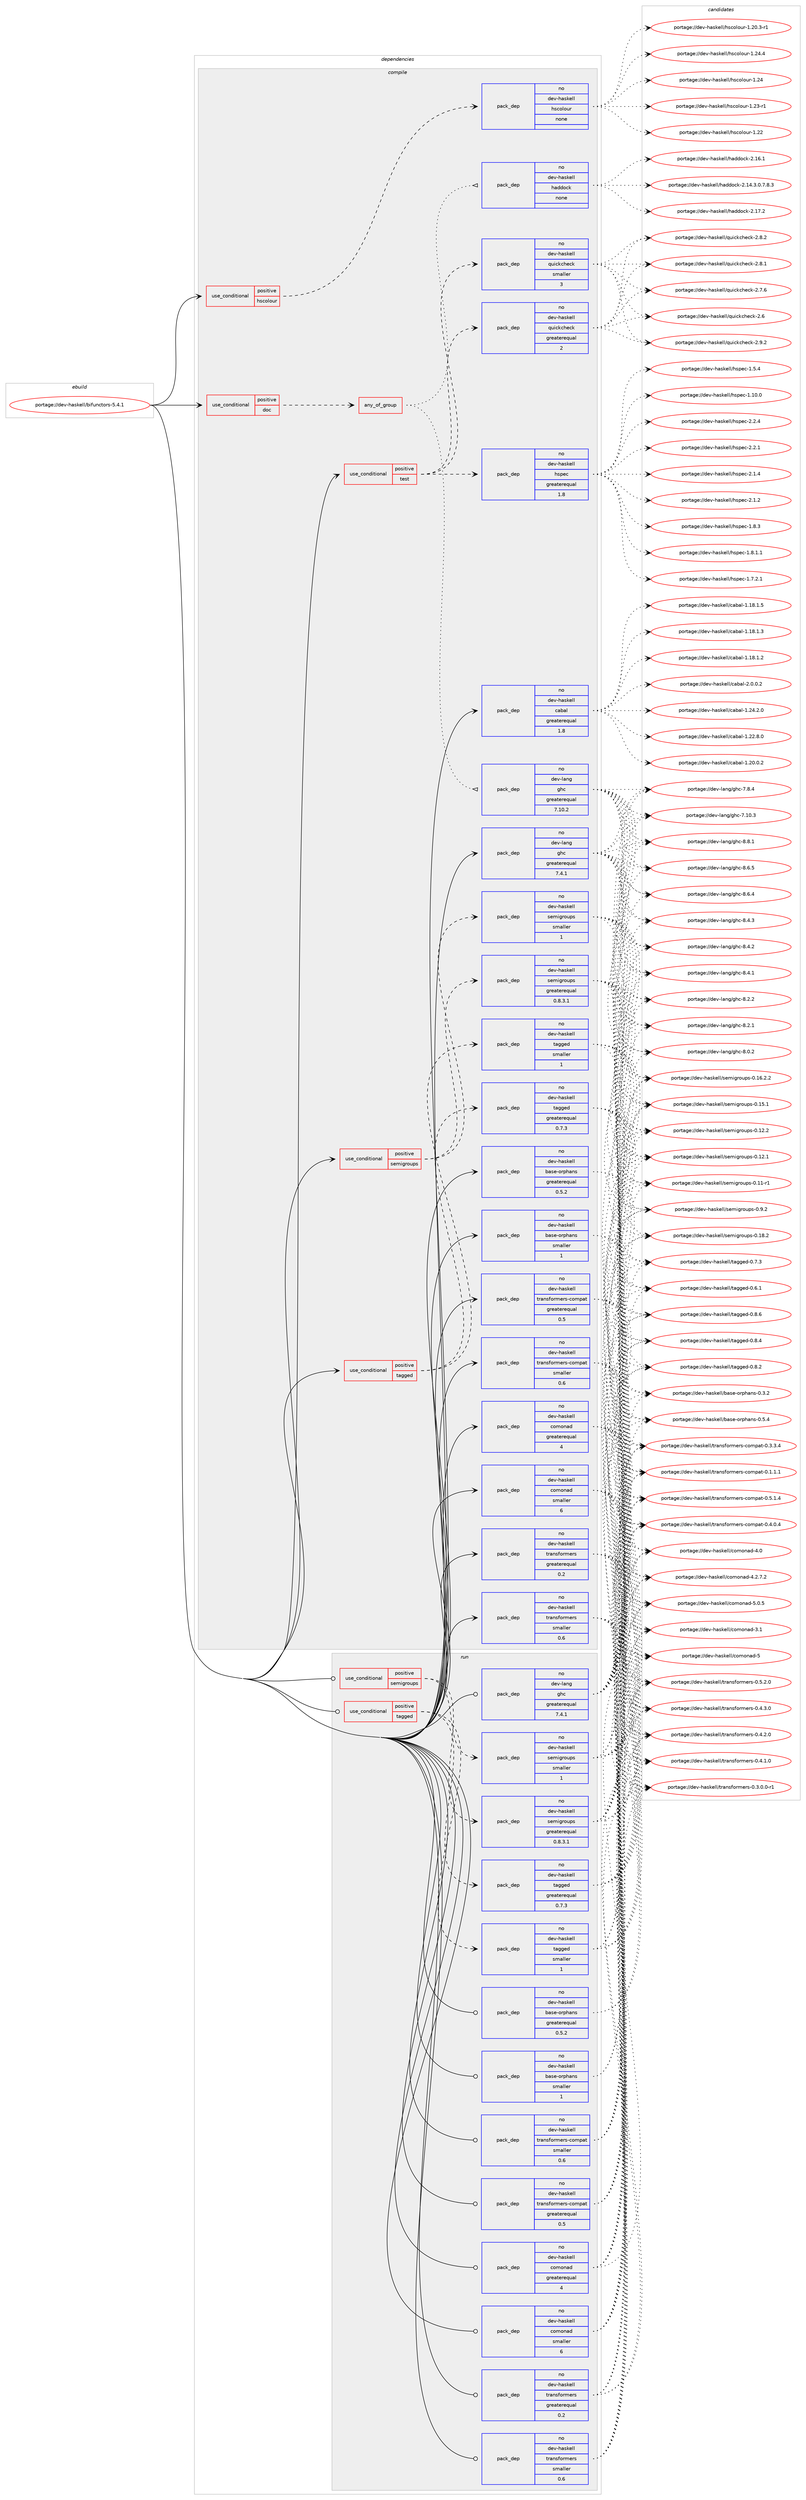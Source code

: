 digraph prolog {

# *************
# Graph options
# *************

newrank=true;
concentrate=true;
compound=true;
graph [rankdir=LR,fontname=Helvetica,fontsize=10,ranksep=1.5];#, ranksep=2.5, nodesep=0.2];
edge  [arrowhead=vee];
node  [fontname=Helvetica,fontsize=10];

# **********
# The ebuild
# **********

subgraph cluster_leftcol {
color=gray;
label=<<i>ebuild</i>>;
id [label="portage://dev-haskell/bifunctors-5.4.1", color=red, width=4, href="../dev-haskell/bifunctors-5.4.1.svg"];
}

# ****************
# The dependencies
# ****************

subgraph cluster_midcol {
color=gray;
label=<<i>dependencies</i>>;
subgraph cluster_compile {
fillcolor="#eeeeee";
style=filled;
label=<<i>compile</i>>;
subgraph cond134949 {
dependency570936 [label=<<TABLE BORDER="0" CELLBORDER="1" CELLSPACING="0" CELLPADDING="4"><TR><TD ROWSPAN="3" CELLPADDING="10">use_conditional</TD></TR><TR><TD>positive</TD></TR><TR><TD>doc</TD></TR></TABLE>>, shape=none, color=red];
subgraph any6794 {
dependency570937 [label=<<TABLE BORDER="0" CELLBORDER="1" CELLSPACING="0" CELLPADDING="4"><TR><TD CELLPADDING="10">any_of_group</TD></TR></TABLE>>, shape=none, color=red];subgraph pack428956 {
dependency570938 [label=<<TABLE BORDER="0" CELLBORDER="1" CELLSPACING="0" CELLPADDING="4" WIDTH="220"><TR><TD ROWSPAN="6" CELLPADDING="30">pack_dep</TD></TR><TR><TD WIDTH="110">no</TD></TR><TR><TD>dev-haskell</TD></TR><TR><TD>haddock</TD></TR><TR><TD>none</TD></TR><TR><TD></TD></TR></TABLE>>, shape=none, color=blue];
}
dependency570937:e -> dependency570938:w [weight=20,style="dotted",arrowhead="oinv"];
subgraph pack428957 {
dependency570939 [label=<<TABLE BORDER="0" CELLBORDER="1" CELLSPACING="0" CELLPADDING="4" WIDTH="220"><TR><TD ROWSPAN="6" CELLPADDING="30">pack_dep</TD></TR><TR><TD WIDTH="110">no</TD></TR><TR><TD>dev-lang</TD></TR><TR><TD>ghc</TD></TR><TR><TD>greaterequal</TD></TR><TR><TD>7.10.2</TD></TR></TABLE>>, shape=none, color=blue];
}
dependency570937:e -> dependency570939:w [weight=20,style="dotted",arrowhead="oinv"];
}
dependency570936:e -> dependency570937:w [weight=20,style="dashed",arrowhead="vee"];
}
id:e -> dependency570936:w [weight=20,style="solid",arrowhead="vee"];
subgraph cond134950 {
dependency570940 [label=<<TABLE BORDER="0" CELLBORDER="1" CELLSPACING="0" CELLPADDING="4"><TR><TD ROWSPAN="3" CELLPADDING="10">use_conditional</TD></TR><TR><TD>positive</TD></TR><TR><TD>hscolour</TD></TR></TABLE>>, shape=none, color=red];
subgraph pack428958 {
dependency570941 [label=<<TABLE BORDER="0" CELLBORDER="1" CELLSPACING="0" CELLPADDING="4" WIDTH="220"><TR><TD ROWSPAN="6" CELLPADDING="30">pack_dep</TD></TR><TR><TD WIDTH="110">no</TD></TR><TR><TD>dev-haskell</TD></TR><TR><TD>hscolour</TD></TR><TR><TD>none</TD></TR><TR><TD></TD></TR></TABLE>>, shape=none, color=blue];
}
dependency570940:e -> dependency570941:w [weight=20,style="dashed",arrowhead="vee"];
}
id:e -> dependency570940:w [weight=20,style="solid",arrowhead="vee"];
subgraph cond134951 {
dependency570942 [label=<<TABLE BORDER="0" CELLBORDER="1" CELLSPACING="0" CELLPADDING="4"><TR><TD ROWSPAN="3" CELLPADDING="10">use_conditional</TD></TR><TR><TD>positive</TD></TR><TR><TD>semigroups</TD></TR></TABLE>>, shape=none, color=red];
subgraph pack428959 {
dependency570943 [label=<<TABLE BORDER="0" CELLBORDER="1" CELLSPACING="0" CELLPADDING="4" WIDTH="220"><TR><TD ROWSPAN="6" CELLPADDING="30">pack_dep</TD></TR><TR><TD WIDTH="110">no</TD></TR><TR><TD>dev-haskell</TD></TR><TR><TD>semigroups</TD></TR><TR><TD>greaterequal</TD></TR><TR><TD>0.8.3.1</TD></TR></TABLE>>, shape=none, color=blue];
}
dependency570942:e -> dependency570943:w [weight=20,style="dashed",arrowhead="vee"];
subgraph pack428960 {
dependency570944 [label=<<TABLE BORDER="0" CELLBORDER="1" CELLSPACING="0" CELLPADDING="4" WIDTH="220"><TR><TD ROWSPAN="6" CELLPADDING="30">pack_dep</TD></TR><TR><TD WIDTH="110">no</TD></TR><TR><TD>dev-haskell</TD></TR><TR><TD>semigroups</TD></TR><TR><TD>smaller</TD></TR><TR><TD>1</TD></TR></TABLE>>, shape=none, color=blue];
}
dependency570942:e -> dependency570944:w [weight=20,style="dashed",arrowhead="vee"];
}
id:e -> dependency570942:w [weight=20,style="solid",arrowhead="vee"];
subgraph cond134952 {
dependency570945 [label=<<TABLE BORDER="0" CELLBORDER="1" CELLSPACING="0" CELLPADDING="4"><TR><TD ROWSPAN="3" CELLPADDING="10">use_conditional</TD></TR><TR><TD>positive</TD></TR><TR><TD>tagged</TD></TR></TABLE>>, shape=none, color=red];
subgraph pack428961 {
dependency570946 [label=<<TABLE BORDER="0" CELLBORDER="1" CELLSPACING="0" CELLPADDING="4" WIDTH="220"><TR><TD ROWSPAN="6" CELLPADDING="30">pack_dep</TD></TR><TR><TD WIDTH="110">no</TD></TR><TR><TD>dev-haskell</TD></TR><TR><TD>tagged</TD></TR><TR><TD>greaterequal</TD></TR><TR><TD>0.7.3</TD></TR></TABLE>>, shape=none, color=blue];
}
dependency570945:e -> dependency570946:w [weight=20,style="dashed",arrowhead="vee"];
subgraph pack428962 {
dependency570947 [label=<<TABLE BORDER="0" CELLBORDER="1" CELLSPACING="0" CELLPADDING="4" WIDTH="220"><TR><TD ROWSPAN="6" CELLPADDING="30">pack_dep</TD></TR><TR><TD WIDTH="110">no</TD></TR><TR><TD>dev-haskell</TD></TR><TR><TD>tagged</TD></TR><TR><TD>smaller</TD></TR><TR><TD>1</TD></TR></TABLE>>, shape=none, color=blue];
}
dependency570945:e -> dependency570947:w [weight=20,style="dashed",arrowhead="vee"];
}
id:e -> dependency570945:w [weight=20,style="solid",arrowhead="vee"];
subgraph cond134953 {
dependency570948 [label=<<TABLE BORDER="0" CELLBORDER="1" CELLSPACING="0" CELLPADDING="4"><TR><TD ROWSPAN="3" CELLPADDING="10">use_conditional</TD></TR><TR><TD>positive</TD></TR><TR><TD>test</TD></TR></TABLE>>, shape=none, color=red];
subgraph pack428963 {
dependency570949 [label=<<TABLE BORDER="0" CELLBORDER="1" CELLSPACING="0" CELLPADDING="4" WIDTH="220"><TR><TD ROWSPAN="6" CELLPADDING="30">pack_dep</TD></TR><TR><TD WIDTH="110">no</TD></TR><TR><TD>dev-haskell</TD></TR><TR><TD>hspec</TD></TR><TR><TD>greaterequal</TD></TR><TR><TD>1.8</TD></TR></TABLE>>, shape=none, color=blue];
}
dependency570948:e -> dependency570949:w [weight=20,style="dashed",arrowhead="vee"];
subgraph pack428964 {
dependency570950 [label=<<TABLE BORDER="0" CELLBORDER="1" CELLSPACING="0" CELLPADDING="4" WIDTH="220"><TR><TD ROWSPAN="6" CELLPADDING="30">pack_dep</TD></TR><TR><TD WIDTH="110">no</TD></TR><TR><TD>dev-haskell</TD></TR><TR><TD>quickcheck</TD></TR><TR><TD>greaterequal</TD></TR><TR><TD>2</TD></TR></TABLE>>, shape=none, color=blue];
}
dependency570948:e -> dependency570950:w [weight=20,style="dashed",arrowhead="vee"];
subgraph pack428965 {
dependency570951 [label=<<TABLE BORDER="0" CELLBORDER="1" CELLSPACING="0" CELLPADDING="4" WIDTH="220"><TR><TD ROWSPAN="6" CELLPADDING="30">pack_dep</TD></TR><TR><TD WIDTH="110">no</TD></TR><TR><TD>dev-haskell</TD></TR><TR><TD>quickcheck</TD></TR><TR><TD>smaller</TD></TR><TR><TD>3</TD></TR></TABLE>>, shape=none, color=blue];
}
dependency570948:e -> dependency570951:w [weight=20,style="dashed",arrowhead="vee"];
}
id:e -> dependency570948:w [weight=20,style="solid",arrowhead="vee"];
subgraph pack428966 {
dependency570952 [label=<<TABLE BORDER="0" CELLBORDER="1" CELLSPACING="0" CELLPADDING="4" WIDTH="220"><TR><TD ROWSPAN="6" CELLPADDING="30">pack_dep</TD></TR><TR><TD WIDTH="110">no</TD></TR><TR><TD>dev-haskell</TD></TR><TR><TD>base-orphans</TD></TR><TR><TD>greaterequal</TD></TR><TR><TD>0.5.2</TD></TR></TABLE>>, shape=none, color=blue];
}
id:e -> dependency570952:w [weight=20,style="solid",arrowhead="vee"];
subgraph pack428967 {
dependency570953 [label=<<TABLE BORDER="0" CELLBORDER="1" CELLSPACING="0" CELLPADDING="4" WIDTH="220"><TR><TD ROWSPAN="6" CELLPADDING="30">pack_dep</TD></TR><TR><TD WIDTH="110">no</TD></TR><TR><TD>dev-haskell</TD></TR><TR><TD>base-orphans</TD></TR><TR><TD>smaller</TD></TR><TR><TD>1</TD></TR></TABLE>>, shape=none, color=blue];
}
id:e -> dependency570953:w [weight=20,style="solid",arrowhead="vee"];
subgraph pack428968 {
dependency570954 [label=<<TABLE BORDER="0" CELLBORDER="1" CELLSPACING="0" CELLPADDING="4" WIDTH="220"><TR><TD ROWSPAN="6" CELLPADDING="30">pack_dep</TD></TR><TR><TD WIDTH="110">no</TD></TR><TR><TD>dev-haskell</TD></TR><TR><TD>cabal</TD></TR><TR><TD>greaterequal</TD></TR><TR><TD>1.8</TD></TR></TABLE>>, shape=none, color=blue];
}
id:e -> dependency570954:w [weight=20,style="solid",arrowhead="vee"];
subgraph pack428969 {
dependency570955 [label=<<TABLE BORDER="0" CELLBORDER="1" CELLSPACING="0" CELLPADDING="4" WIDTH="220"><TR><TD ROWSPAN="6" CELLPADDING="30">pack_dep</TD></TR><TR><TD WIDTH="110">no</TD></TR><TR><TD>dev-haskell</TD></TR><TR><TD>comonad</TD></TR><TR><TD>greaterequal</TD></TR><TR><TD>4</TD></TR></TABLE>>, shape=none, color=blue];
}
id:e -> dependency570955:w [weight=20,style="solid",arrowhead="vee"];
subgraph pack428970 {
dependency570956 [label=<<TABLE BORDER="0" CELLBORDER="1" CELLSPACING="0" CELLPADDING="4" WIDTH="220"><TR><TD ROWSPAN="6" CELLPADDING="30">pack_dep</TD></TR><TR><TD WIDTH="110">no</TD></TR><TR><TD>dev-haskell</TD></TR><TR><TD>comonad</TD></TR><TR><TD>smaller</TD></TR><TR><TD>6</TD></TR></TABLE>>, shape=none, color=blue];
}
id:e -> dependency570956:w [weight=20,style="solid",arrowhead="vee"];
subgraph pack428971 {
dependency570957 [label=<<TABLE BORDER="0" CELLBORDER="1" CELLSPACING="0" CELLPADDING="4" WIDTH="220"><TR><TD ROWSPAN="6" CELLPADDING="30">pack_dep</TD></TR><TR><TD WIDTH="110">no</TD></TR><TR><TD>dev-haskell</TD></TR><TR><TD>transformers</TD></TR><TR><TD>greaterequal</TD></TR><TR><TD>0.2</TD></TR></TABLE>>, shape=none, color=blue];
}
id:e -> dependency570957:w [weight=20,style="solid",arrowhead="vee"];
subgraph pack428972 {
dependency570958 [label=<<TABLE BORDER="0" CELLBORDER="1" CELLSPACING="0" CELLPADDING="4" WIDTH="220"><TR><TD ROWSPAN="6" CELLPADDING="30">pack_dep</TD></TR><TR><TD WIDTH="110">no</TD></TR><TR><TD>dev-haskell</TD></TR><TR><TD>transformers</TD></TR><TR><TD>smaller</TD></TR><TR><TD>0.6</TD></TR></TABLE>>, shape=none, color=blue];
}
id:e -> dependency570958:w [weight=20,style="solid",arrowhead="vee"];
subgraph pack428973 {
dependency570959 [label=<<TABLE BORDER="0" CELLBORDER="1" CELLSPACING="0" CELLPADDING="4" WIDTH="220"><TR><TD ROWSPAN="6" CELLPADDING="30">pack_dep</TD></TR><TR><TD WIDTH="110">no</TD></TR><TR><TD>dev-haskell</TD></TR><TR><TD>transformers-compat</TD></TR><TR><TD>greaterequal</TD></TR><TR><TD>0.5</TD></TR></TABLE>>, shape=none, color=blue];
}
id:e -> dependency570959:w [weight=20,style="solid",arrowhead="vee"];
subgraph pack428974 {
dependency570960 [label=<<TABLE BORDER="0" CELLBORDER="1" CELLSPACING="0" CELLPADDING="4" WIDTH="220"><TR><TD ROWSPAN="6" CELLPADDING="30">pack_dep</TD></TR><TR><TD WIDTH="110">no</TD></TR><TR><TD>dev-haskell</TD></TR><TR><TD>transformers-compat</TD></TR><TR><TD>smaller</TD></TR><TR><TD>0.6</TD></TR></TABLE>>, shape=none, color=blue];
}
id:e -> dependency570960:w [weight=20,style="solid",arrowhead="vee"];
subgraph pack428975 {
dependency570961 [label=<<TABLE BORDER="0" CELLBORDER="1" CELLSPACING="0" CELLPADDING="4" WIDTH="220"><TR><TD ROWSPAN="6" CELLPADDING="30">pack_dep</TD></TR><TR><TD WIDTH="110">no</TD></TR><TR><TD>dev-lang</TD></TR><TR><TD>ghc</TD></TR><TR><TD>greaterequal</TD></TR><TR><TD>7.4.1</TD></TR></TABLE>>, shape=none, color=blue];
}
id:e -> dependency570961:w [weight=20,style="solid",arrowhead="vee"];
}
subgraph cluster_compileandrun {
fillcolor="#eeeeee";
style=filled;
label=<<i>compile and run</i>>;
}
subgraph cluster_run {
fillcolor="#eeeeee";
style=filled;
label=<<i>run</i>>;
subgraph cond134954 {
dependency570962 [label=<<TABLE BORDER="0" CELLBORDER="1" CELLSPACING="0" CELLPADDING="4"><TR><TD ROWSPAN="3" CELLPADDING="10">use_conditional</TD></TR><TR><TD>positive</TD></TR><TR><TD>semigroups</TD></TR></TABLE>>, shape=none, color=red];
subgraph pack428976 {
dependency570963 [label=<<TABLE BORDER="0" CELLBORDER="1" CELLSPACING="0" CELLPADDING="4" WIDTH="220"><TR><TD ROWSPAN="6" CELLPADDING="30">pack_dep</TD></TR><TR><TD WIDTH="110">no</TD></TR><TR><TD>dev-haskell</TD></TR><TR><TD>semigroups</TD></TR><TR><TD>greaterequal</TD></TR><TR><TD>0.8.3.1</TD></TR></TABLE>>, shape=none, color=blue];
}
dependency570962:e -> dependency570963:w [weight=20,style="dashed",arrowhead="vee"];
subgraph pack428977 {
dependency570964 [label=<<TABLE BORDER="0" CELLBORDER="1" CELLSPACING="0" CELLPADDING="4" WIDTH="220"><TR><TD ROWSPAN="6" CELLPADDING="30">pack_dep</TD></TR><TR><TD WIDTH="110">no</TD></TR><TR><TD>dev-haskell</TD></TR><TR><TD>semigroups</TD></TR><TR><TD>smaller</TD></TR><TR><TD>1</TD></TR></TABLE>>, shape=none, color=blue];
}
dependency570962:e -> dependency570964:w [weight=20,style="dashed",arrowhead="vee"];
}
id:e -> dependency570962:w [weight=20,style="solid",arrowhead="odot"];
subgraph cond134955 {
dependency570965 [label=<<TABLE BORDER="0" CELLBORDER="1" CELLSPACING="0" CELLPADDING="4"><TR><TD ROWSPAN="3" CELLPADDING="10">use_conditional</TD></TR><TR><TD>positive</TD></TR><TR><TD>tagged</TD></TR></TABLE>>, shape=none, color=red];
subgraph pack428978 {
dependency570966 [label=<<TABLE BORDER="0" CELLBORDER="1" CELLSPACING="0" CELLPADDING="4" WIDTH="220"><TR><TD ROWSPAN="6" CELLPADDING="30">pack_dep</TD></TR><TR><TD WIDTH="110">no</TD></TR><TR><TD>dev-haskell</TD></TR><TR><TD>tagged</TD></TR><TR><TD>greaterequal</TD></TR><TR><TD>0.7.3</TD></TR></TABLE>>, shape=none, color=blue];
}
dependency570965:e -> dependency570966:w [weight=20,style="dashed",arrowhead="vee"];
subgraph pack428979 {
dependency570967 [label=<<TABLE BORDER="0" CELLBORDER="1" CELLSPACING="0" CELLPADDING="4" WIDTH="220"><TR><TD ROWSPAN="6" CELLPADDING="30">pack_dep</TD></TR><TR><TD WIDTH="110">no</TD></TR><TR><TD>dev-haskell</TD></TR><TR><TD>tagged</TD></TR><TR><TD>smaller</TD></TR><TR><TD>1</TD></TR></TABLE>>, shape=none, color=blue];
}
dependency570965:e -> dependency570967:w [weight=20,style="dashed",arrowhead="vee"];
}
id:e -> dependency570965:w [weight=20,style="solid",arrowhead="odot"];
subgraph pack428980 {
dependency570968 [label=<<TABLE BORDER="0" CELLBORDER="1" CELLSPACING="0" CELLPADDING="4" WIDTH="220"><TR><TD ROWSPAN="6" CELLPADDING="30">pack_dep</TD></TR><TR><TD WIDTH="110">no</TD></TR><TR><TD>dev-haskell</TD></TR><TR><TD>base-orphans</TD></TR><TR><TD>greaterequal</TD></TR><TR><TD>0.5.2</TD></TR></TABLE>>, shape=none, color=blue];
}
id:e -> dependency570968:w [weight=20,style="solid",arrowhead="odot"];
subgraph pack428981 {
dependency570969 [label=<<TABLE BORDER="0" CELLBORDER="1" CELLSPACING="0" CELLPADDING="4" WIDTH="220"><TR><TD ROWSPAN="6" CELLPADDING="30">pack_dep</TD></TR><TR><TD WIDTH="110">no</TD></TR><TR><TD>dev-haskell</TD></TR><TR><TD>base-orphans</TD></TR><TR><TD>smaller</TD></TR><TR><TD>1</TD></TR></TABLE>>, shape=none, color=blue];
}
id:e -> dependency570969:w [weight=20,style="solid",arrowhead="odot"];
subgraph pack428982 {
dependency570970 [label=<<TABLE BORDER="0" CELLBORDER="1" CELLSPACING="0" CELLPADDING="4" WIDTH="220"><TR><TD ROWSPAN="6" CELLPADDING="30">pack_dep</TD></TR><TR><TD WIDTH="110">no</TD></TR><TR><TD>dev-haskell</TD></TR><TR><TD>comonad</TD></TR><TR><TD>greaterequal</TD></TR><TR><TD>4</TD></TR></TABLE>>, shape=none, color=blue];
}
id:e -> dependency570970:w [weight=20,style="solid",arrowhead="odot"];
subgraph pack428983 {
dependency570971 [label=<<TABLE BORDER="0" CELLBORDER="1" CELLSPACING="0" CELLPADDING="4" WIDTH="220"><TR><TD ROWSPAN="6" CELLPADDING="30">pack_dep</TD></TR><TR><TD WIDTH="110">no</TD></TR><TR><TD>dev-haskell</TD></TR><TR><TD>comonad</TD></TR><TR><TD>smaller</TD></TR><TR><TD>6</TD></TR></TABLE>>, shape=none, color=blue];
}
id:e -> dependency570971:w [weight=20,style="solid",arrowhead="odot"];
subgraph pack428984 {
dependency570972 [label=<<TABLE BORDER="0" CELLBORDER="1" CELLSPACING="0" CELLPADDING="4" WIDTH="220"><TR><TD ROWSPAN="6" CELLPADDING="30">pack_dep</TD></TR><TR><TD WIDTH="110">no</TD></TR><TR><TD>dev-haskell</TD></TR><TR><TD>transformers</TD></TR><TR><TD>greaterequal</TD></TR><TR><TD>0.2</TD></TR></TABLE>>, shape=none, color=blue];
}
id:e -> dependency570972:w [weight=20,style="solid",arrowhead="odot"];
subgraph pack428985 {
dependency570973 [label=<<TABLE BORDER="0" CELLBORDER="1" CELLSPACING="0" CELLPADDING="4" WIDTH="220"><TR><TD ROWSPAN="6" CELLPADDING="30">pack_dep</TD></TR><TR><TD WIDTH="110">no</TD></TR><TR><TD>dev-haskell</TD></TR><TR><TD>transformers</TD></TR><TR><TD>smaller</TD></TR><TR><TD>0.6</TD></TR></TABLE>>, shape=none, color=blue];
}
id:e -> dependency570973:w [weight=20,style="solid",arrowhead="odot"];
subgraph pack428986 {
dependency570974 [label=<<TABLE BORDER="0" CELLBORDER="1" CELLSPACING="0" CELLPADDING="4" WIDTH="220"><TR><TD ROWSPAN="6" CELLPADDING="30">pack_dep</TD></TR><TR><TD WIDTH="110">no</TD></TR><TR><TD>dev-haskell</TD></TR><TR><TD>transformers-compat</TD></TR><TR><TD>greaterequal</TD></TR><TR><TD>0.5</TD></TR></TABLE>>, shape=none, color=blue];
}
id:e -> dependency570974:w [weight=20,style="solid",arrowhead="odot"];
subgraph pack428987 {
dependency570975 [label=<<TABLE BORDER="0" CELLBORDER="1" CELLSPACING="0" CELLPADDING="4" WIDTH="220"><TR><TD ROWSPAN="6" CELLPADDING="30">pack_dep</TD></TR><TR><TD WIDTH="110">no</TD></TR><TR><TD>dev-haskell</TD></TR><TR><TD>transformers-compat</TD></TR><TR><TD>smaller</TD></TR><TR><TD>0.6</TD></TR></TABLE>>, shape=none, color=blue];
}
id:e -> dependency570975:w [weight=20,style="solid",arrowhead="odot"];
subgraph pack428988 {
dependency570976 [label=<<TABLE BORDER="0" CELLBORDER="1" CELLSPACING="0" CELLPADDING="4" WIDTH="220"><TR><TD ROWSPAN="6" CELLPADDING="30">pack_dep</TD></TR><TR><TD WIDTH="110">no</TD></TR><TR><TD>dev-lang</TD></TR><TR><TD>ghc</TD></TR><TR><TD>greaterequal</TD></TR><TR><TD>7.4.1</TD></TR></TABLE>>, shape=none, color=blue];
}
id:e -> dependency570976:w [weight=20,style="solid",arrowhead="odot"];
}
}

# **************
# The candidates
# **************

subgraph cluster_choices {
rank=same;
color=gray;
label=<<i>candidates</i>>;

subgraph choice428956 {
color=black;
nodesep=1;
choice100101118451049711510710110810847104971001001119910745504649554650 [label="portage://dev-haskell/haddock-2.17.2", color=red, width=4,href="../dev-haskell/haddock-2.17.2.svg"];
choice100101118451049711510710110810847104971001001119910745504649544649 [label="portage://dev-haskell/haddock-2.16.1", color=red, width=4,href="../dev-haskell/haddock-2.16.1.svg"];
choice1001011184510497115107101108108471049710010011199107455046495246514648465546564651 [label="portage://dev-haskell/haddock-2.14.3.0.7.8.3", color=red, width=4,href="../dev-haskell/haddock-2.14.3.0.7.8.3.svg"];
dependency570938:e -> choice100101118451049711510710110810847104971001001119910745504649554650:w [style=dotted,weight="100"];
dependency570938:e -> choice100101118451049711510710110810847104971001001119910745504649544649:w [style=dotted,weight="100"];
dependency570938:e -> choice1001011184510497115107101108108471049710010011199107455046495246514648465546564651:w [style=dotted,weight="100"];
}
subgraph choice428957 {
color=black;
nodesep=1;
choice10010111845108971101034710310499455646564649 [label="portage://dev-lang/ghc-8.8.1", color=red, width=4,href="../dev-lang/ghc-8.8.1.svg"];
choice10010111845108971101034710310499455646544653 [label="portage://dev-lang/ghc-8.6.5", color=red, width=4,href="../dev-lang/ghc-8.6.5.svg"];
choice10010111845108971101034710310499455646544652 [label="portage://dev-lang/ghc-8.6.4", color=red, width=4,href="../dev-lang/ghc-8.6.4.svg"];
choice10010111845108971101034710310499455646524651 [label="portage://dev-lang/ghc-8.4.3", color=red, width=4,href="../dev-lang/ghc-8.4.3.svg"];
choice10010111845108971101034710310499455646524650 [label="portage://dev-lang/ghc-8.4.2", color=red, width=4,href="../dev-lang/ghc-8.4.2.svg"];
choice10010111845108971101034710310499455646524649 [label="portage://dev-lang/ghc-8.4.1", color=red, width=4,href="../dev-lang/ghc-8.4.1.svg"];
choice10010111845108971101034710310499455646504650 [label="portage://dev-lang/ghc-8.2.2", color=red, width=4,href="../dev-lang/ghc-8.2.2.svg"];
choice10010111845108971101034710310499455646504649 [label="portage://dev-lang/ghc-8.2.1", color=red, width=4,href="../dev-lang/ghc-8.2.1.svg"];
choice10010111845108971101034710310499455646484650 [label="portage://dev-lang/ghc-8.0.2", color=red, width=4,href="../dev-lang/ghc-8.0.2.svg"];
choice10010111845108971101034710310499455546564652 [label="portage://dev-lang/ghc-7.8.4", color=red, width=4,href="../dev-lang/ghc-7.8.4.svg"];
choice1001011184510897110103471031049945554649484651 [label="portage://dev-lang/ghc-7.10.3", color=red, width=4,href="../dev-lang/ghc-7.10.3.svg"];
dependency570939:e -> choice10010111845108971101034710310499455646564649:w [style=dotted,weight="100"];
dependency570939:e -> choice10010111845108971101034710310499455646544653:w [style=dotted,weight="100"];
dependency570939:e -> choice10010111845108971101034710310499455646544652:w [style=dotted,weight="100"];
dependency570939:e -> choice10010111845108971101034710310499455646524651:w [style=dotted,weight="100"];
dependency570939:e -> choice10010111845108971101034710310499455646524650:w [style=dotted,weight="100"];
dependency570939:e -> choice10010111845108971101034710310499455646524649:w [style=dotted,weight="100"];
dependency570939:e -> choice10010111845108971101034710310499455646504650:w [style=dotted,weight="100"];
dependency570939:e -> choice10010111845108971101034710310499455646504649:w [style=dotted,weight="100"];
dependency570939:e -> choice10010111845108971101034710310499455646484650:w [style=dotted,weight="100"];
dependency570939:e -> choice10010111845108971101034710310499455546564652:w [style=dotted,weight="100"];
dependency570939:e -> choice1001011184510897110103471031049945554649484651:w [style=dotted,weight="100"];
}
subgraph choice428958 {
color=black;
nodesep=1;
choice1001011184510497115107101108108471041159911110811111711445494650524652 [label="portage://dev-haskell/hscolour-1.24.4", color=red, width=4,href="../dev-haskell/hscolour-1.24.4.svg"];
choice100101118451049711510710110810847104115991111081111171144549465052 [label="portage://dev-haskell/hscolour-1.24", color=red, width=4,href="../dev-haskell/hscolour-1.24.svg"];
choice1001011184510497115107101108108471041159911110811111711445494650514511449 [label="portage://dev-haskell/hscolour-1.23-r1", color=red, width=4,href="../dev-haskell/hscolour-1.23-r1.svg"];
choice100101118451049711510710110810847104115991111081111171144549465050 [label="portage://dev-haskell/hscolour-1.22", color=red, width=4,href="../dev-haskell/hscolour-1.22.svg"];
choice10010111845104971151071011081084710411599111108111117114454946504846514511449 [label="portage://dev-haskell/hscolour-1.20.3-r1", color=red, width=4,href="../dev-haskell/hscolour-1.20.3-r1.svg"];
dependency570941:e -> choice1001011184510497115107101108108471041159911110811111711445494650524652:w [style=dotted,weight="100"];
dependency570941:e -> choice100101118451049711510710110810847104115991111081111171144549465052:w [style=dotted,weight="100"];
dependency570941:e -> choice1001011184510497115107101108108471041159911110811111711445494650514511449:w [style=dotted,weight="100"];
dependency570941:e -> choice100101118451049711510710110810847104115991111081111171144549465050:w [style=dotted,weight="100"];
dependency570941:e -> choice10010111845104971151071011081084710411599111108111117114454946504846514511449:w [style=dotted,weight="100"];
}
subgraph choice428959 {
color=black;
nodesep=1;
choice100101118451049711510710110810847115101109105103114111117112115454846574650 [label="portage://dev-haskell/semigroups-0.9.2", color=red, width=4,href="../dev-haskell/semigroups-0.9.2.svg"];
choice10010111845104971151071011081084711510110910510311411111711211545484649564650 [label="portage://dev-haskell/semigroups-0.18.2", color=red, width=4,href="../dev-haskell/semigroups-0.18.2.svg"];
choice100101118451049711510710110810847115101109105103114111117112115454846495446504650 [label="portage://dev-haskell/semigroups-0.16.2.2", color=red, width=4,href="../dev-haskell/semigroups-0.16.2.2.svg"];
choice10010111845104971151071011081084711510110910510311411111711211545484649534649 [label="portage://dev-haskell/semigroups-0.15.1", color=red, width=4,href="../dev-haskell/semigroups-0.15.1.svg"];
choice10010111845104971151071011081084711510110910510311411111711211545484649504650 [label="portage://dev-haskell/semigroups-0.12.2", color=red, width=4,href="../dev-haskell/semigroups-0.12.2.svg"];
choice10010111845104971151071011081084711510110910510311411111711211545484649504649 [label="portage://dev-haskell/semigroups-0.12.1", color=red, width=4,href="../dev-haskell/semigroups-0.12.1.svg"];
choice10010111845104971151071011081084711510110910510311411111711211545484649494511449 [label="portage://dev-haskell/semigroups-0.11-r1", color=red, width=4,href="../dev-haskell/semigroups-0.11-r1.svg"];
dependency570943:e -> choice100101118451049711510710110810847115101109105103114111117112115454846574650:w [style=dotted,weight="100"];
dependency570943:e -> choice10010111845104971151071011081084711510110910510311411111711211545484649564650:w [style=dotted,weight="100"];
dependency570943:e -> choice100101118451049711510710110810847115101109105103114111117112115454846495446504650:w [style=dotted,weight="100"];
dependency570943:e -> choice10010111845104971151071011081084711510110910510311411111711211545484649534649:w [style=dotted,weight="100"];
dependency570943:e -> choice10010111845104971151071011081084711510110910510311411111711211545484649504650:w [style=dotted,weight="100"];
dependency570943:e -> choice10010111845104971151071011081084711510110910510311411111711211545484649504649:w [style=dotted,weight="100"];
dependency570943:e -> choice10010111845104971151071011081084711510110910510311411111711211545484649494511449:w [style=dotted,weight="100"];
}
subgraph choice428960 {
color=black;
nodesep=1;
choice100101118451049711510710110810847115101109105103114111117112115454846574650 [label="portage://dev-haskell/semigroups-0.9.2", color=red, width=4,href="../dev-haskell/semigroups-0.9.2.svg"];
choice10010111845104971151071011081084711510110910510311411111711211545484649564650 [label="portage://dev-haskell/semigroups-0.18.2", color=red, width=4,href="../dev-haskell/semigroups-0.18.2.svg"];
choice100101118451049711510710110810847115101109105103114111117112115454846495446504650 [label="portage://dev-haskell/semigroups-0.16.2.2", color=red, width=4,href="../dev-haskell/semigroups-0.16.2.2.svg"];
choice10010111845104971151071011081084711510110910510311411111711211545484649534649 [label="portage://dev-haskell/semigroups-0.15.1", color=red, width=4,href="../dev-haskell/semigroups-0.15.1.svg"];
choice10010111845104971151071011081084711510110910510311411111711211545484649504650 [label="portage://dev-haskell/semigroups-0.12.2", color=red, width=4,href="../dev-haskell/semigroups-0.12.2.svg"];
choice10010111845104971151071011081084711510110910510311411111711211545484649504649 [label="portage://dev-haskell/semigroups-0.12.1", color=red, width=4,href="../dev-haskell/semigroups-0.12.1.svg"];
choice10010111845104971151071011081084711510110910510311411111711211545484649494511449 [label="portage://dev-haskell/semigroups-0.11-r1", color=red, width=4,href="../dev-haskell/semigroups-0.11-r1.svg"];
dependency570944:e -> choice100101118451049711510710110810847115101109105103114111117112115454846574650:w [style=dotted,weight="100"];
dependency570944:e -> choice10010111845104971151071011081084711510110910510311411111711211545484649564650:w [style=dotted,weight="100"];
dependency570944:e -> choice100101118451049711510710110810847115101109105103114111117112115454846495446504650:w [style=dotted,weight="100"];
dependency570944:e -> choice10010111845104971151071011081084711510110910510311411111711211545484649534649:w [style=dotted,weight="100"];
dependency570944:e -> choice10010111845104971151071011081084711510110910510311411111711211545484649504650:w [style=dotted,weight="100"];
dependency570944:e -> choice10010111845104971151071011081084711510110910510311411111711211545484649504649:w [style=dotted,weight="100"];
dependency570944:e -> choice10010111845104971151071011081084711510110910510311411111711211545484649494511449:w [style=dotted,weight="100"];
}
subgraph choice428961 {
color=black;
nodesep=1;
choice10010111845104971151071011081084711697103103101100454846564654 [label="portage://dev-haskell/tagged-0.8.6", color=red, width=4,href="../dev-haskell/tagged-0.8.6.svg"];
choice10010111845104971151071011081084711697103103101100454846564652 [label="portage://dev-haskell/tagged-0.8.4", color=red, width=4,href="../dev-haskell/tagged-0.8.4.svg"];
choice10010111845104971151071011081084711697103103101100454846564650 [label="portage://dev-haskell/tagged-0.8.2", color=red, width=4,href="../dev-haskell/tagged-0.8.2.svg"];
choice10010111845104971151071011081084711697103103101100454846554651 [label="portage://dev-haskell/tagged-0.7.3", color=red, width=4,href="../dev-haskell/tagged-0.7.3.svg"];
choice10010111845104971151071011081084711697103103101100454846544649 [label="portage://dev-haskell/tagged-0.6.1", color=red, width=4,href="../dev-haskell/tagged-0.6.1.svg"];
dependency570946:e -> choice10010111845104971151071011081084711697103103101100454846564654:w [style=dotted,weight="100"];
dependency570946:e -> choice10010111845104971151071011081084711697103103101100454846564652:w [style=dotted,weight="100"];
dependency570946:e -> choice10010111845104971151071011081084711697103103101100454846564650:w [style=dotted,weight="100"];
dependency570946:e -> choice10010111845104971151071011081084711697103103101100454846554651:w [style=dotted,weight="100"];
dependency570946:e -> choice10010111845104971151071011081084711697103103101100454846544649:w [style=dotted,weight="100"];
}
subgraph choice428962 {
color=black;
nodesep=1;
choice10010111845104971151071011081084711697103103101100454846564654 [label="portage://dev-haskell/tagged-0.8.6", color=red, width=4,href="../dev-haskell/tagged-0.8.6.svg"];
choice10010111845104971151071011081084711697103103101100454846564652 [label="portage://dev-haskell/tagged-0.8.4", color=red, width=4,href="../dev-haskell/tagged-0.8.4.svg"];
choice10010111845104971151071011081084711697103103101100454846564650 [label="portage://dev-haskell/tagged-0.8.2", color=red, width=4,href="../dev-haskell/tagged-0.8.2.svg"];
choice10010111845104971151071011081084711697103103101100454846554651 [label="portage://dev-haskell/tagged-0.7.3", color=red, width=4,href="../dev-haskell/tagged-0.7.3.svg"];
choice10010111845104971151071011081084711697103103101100454846544649 [label="portage://dev-haskell/tagged-0.6.1", color=red, width=4,href="../dev-haskell/tagged-0.6.1.svg"];
dependency570947:e -> choice10010111845104971151071011081084711697103103101100454846564654:w [style=dotted,weight="100"];
dependency570947:e -> choice10010111845104971151071011081084711697103103101100454846564652:w [style=dotted,weight="100"];
dependency570947:e -> choice10010111845104971151071011081084711697103103101100454846564650:w [style=dotted,weight="100"];
dependency570947:e -> choice10010111845104971151071011081084711697103103101100454846554651:w [style=dotted,weight="100"];
dependency570947:e -> choice10010111845104971151071011081084711697103103101100454846544649:w [style=dotted,weight="100"];
}
subgraph choice428963 {
color=black;
nodesep=1;
choice10010111845104971151071011081084710411511210199455046504652 [label="portage://dev-haskell/hspec-2.2.4", color=red, width=4,href="../dev-haskell/hspec-2.2.4.svg"];
choice10010111845104971151071011081084710411511210199455046504649 [label="portage://dev-haskell/hspec-2.2.1", color=red, width=4,href="../dev-haskell/hspec-2.2.1.svg"];
choice10010111845104971151071011081084710411511210199455046494652 [label="portage://dev-haskell/hspec-2.1.4", color=red, width=4,href="../dev-haskell/hspec-2.1.4.svg"];
choice10010111845104971151071011081084710411511210199455046494650 [label="portage://dev-haskell/hspec-2.1.2", color=red, width=4,href="../dev-haskell/hspec-2.1.2.svg"];
choice10010111845104971151071011081084710411511210199454946564651 [label="portage://dev-haskell/hspec-1.8.3", color=red, width=4,href="../dev-haskell/hspec-1.8.3.svg"];
choice100101118451049711510710110810847104115112101994549465646494649 [label="portage://dev-haskell/hspec-1.8.1.1", color=red, width=4,href="../dev-haskell/hspec-1.8.1.1.svg"];
choice100101118451049711510710110810847104115112101994549465546504649 [label="portage://dev-haskell/hspec-1.7.2.1", color=red, width=4,href="../dev-haskell/hspec-1.7.2.1.svg"];
choice10010111845104971151071011081084710411511210199454946534652 [label="portage://dev-haskell/hspec-1.5.4", color=red, width=4,href="../dev-haskell/hspec-1.5.4.svg"];
choice1001011184510497115107101108108471041151121019945494649484648 [label="portage://dev-haskell/hspec-1.10.0", color=red, width=4,href="../dev-haskell/hspec-1.10.0.svg"];
dependency570949:e -> choice10010111845104971151071011081084710411511210199455046504652:w [style=dotted,weight="100"];
dependency570949:e -> choice10010111845104971151071011081084710411511210199455046504649:w [style=dotted,weight="100"];
dependency570949:e -> choice10010111845104971151071011081084710411511210199455046494652:w [style=dotted,weight="100"];
dependency570949:e -> choice10010111845104971151071011081084710411511210199455046494650:w [style=dotted,weight="100"];
dependency570949:e -> choice10010111845104971151071011081084710411511210199454946564651:w [style=dotted,weight="100"];
dependency570949:e -> choice100101118451049711510710110810847104115112101994549465646494649:w [style=dotted,weight="100"];
dependency570949:e -> choice100101118451049711510710110810847104115112101994549465546504649:w [style=dotted,weight="100"];
dependency570949:e -> choice10010111845104971151071011081084710411511210199454946534652:w [style=dotted,weight="100"];
dependency570949:e -> choice1001011184510497115107101108108471041151121019945494649484648:w [style=dotted,weight="100"];
}
subgraph choice428964 {
color=black;
nodesep=1;
choice100101118451049711510710110810847113117105991079910410199107455046574650 [label="portage://dev-haskell/quickcheck-2.9.2", color=red, width=4,href="../dev-haskell/quickcheck-2.9.2.svg"];
choice100101118451049711510710110810847113117105991079910410199107455046564650 [label="portage://dev-haskell/quickcheck-2.8.2", color=red, width=4,href="../dev-haskell/quickcheck-2.8.2.svg"];
choice100101118451049711510710110810847113117105991079910410199107455046564649 [label="portage://dev-haskell/quickcheck-2.8.1", color=red, width=4,href="../dev-haskell/quickcheck-2.8.1.svg"];
choice100101118451049711510710110810847113117105991079910410199107455046554654 [label="portage://dev-haskell/quickcheck-2.7.6", color=red, width=4,href="../dev-haskell/quickcheck-2.7.6.svg"];
choice10010111845104971151071011081084711311710599107991041019910745504654 [label="portage://dev-haskell/quickcheck-2.6", color=red, width=4,href="../dev-haskell/quickcheck-2.6.svg"];
dependency570950:e -> choice100101118451049711510710110810847113117105991079910410199107455046574650:w [style=dotted,weight="100"];
dependency570950:e -> choice100101118451049711510710110810847113117105991079910410199107455046564650:w [style=dotted,weight="100"];
dependency570950:e -> choice100101118451049711510710110810847113117105991079910410199107455046564649:w [style=dotted,weight="100"];
dependency570950:e -> choice100101118451049711510710110810847113117105991079910410199107455046554654:w [style=dotted,weight="100"];
dependency570950:e -> choice10010111845104971151071011081084711311710599107991041019910745504654:w [style=dotted,weight="100"];
}
subgraph choice428965 {
color=black;
nodesep=1;
choice100101118451049711510710110810847113117105991079910410199107455046574650 [label="portage://dev-haskell/quickcheck-2.9.2", color=red, width=4,href="../dev-haskell/quickcheck-2.9.2.svg"];
choice100101118451049711510710110810847113117105991079910410199107455046564650 [label="portage://dev-haskell/quickcheck-2.8.2", color=red, width=4,href="../dev-haskell/quickcheck-2.8.2.svg"];
choice100101118451049711510710110810847113117105991079910410199107455046564649 [label="portage://dev-haskell/quickcheck-2.8.1", color=red, width=4,href="../dev-haskell/quickcheck-2.8.1.svg"];
choice100101118451049711510710110810847113117105991079910410199107455046554654 [label="portage://dev-haskell/quickcheck-2.7.6", color=red, width=4,href="../dev-haskell/quickcheck-2.7.6.svg"];
choice10010111845104971151071011081084711311710599107991041019910745504654 [label="portage://dev-haskell/quickcheck-2.6", color=red, width=4,href="../dev-haskell/quickcheck-2.6.svg"];
dependency570951:e -> choice100101118451049711510710110810847113117105991079910410199107455046574650:w [style=dotted,weight="100"];
dependency570951:e -> choice100101118451049711510710110810847113117105991079910410199107455046564650:w [style=dotted,weight="100"];
dependency570951:e -> choice100101118451049711510710110810847113117105991079910410199107455046564649:w [style=dotted,weight="100"];
dependency570951:e -> choice100101118451049711510710110810847113117105991079910410199107455046554654:w [style=dotted,weight="100"];
dependency570951:e -> choice10010111845104971151071011081084711311710599107991041019910745504654:w [style=dotted,weight="100"];
}
subgraph choice428966 {
color=black;
nodesep=1;
choice10010111845104971151071011081084798971151014511111411210497110115454846534652 [label="portage://dev-haskell/base-orphans-0.5.4", color=red, width=4,href="../dev-haskell/base-orphans-0.5.4.svg"];
choice10010111845104971151071011081084798971151014511111411210497110115454846514650 [label="portage://dev-haskell/base-orphans-0.3.2", color=red, width=4,href="../dev-haskell/base-orphans-0.3.2.svg"];
dependency570952:e -> choice10010111845104971151071011081084798971151014511111411210497110115454846534652:w [style=dotted,weight="100"];
dependency570952:e -> choice10010111845104971151071011081084798971151014511111411210497110115454846514650:w [style=dotted,weight="100"];
}
subgraph choice428967 {
color=black;
nodesep=1;
choice10010111845104971151071011081084798971151014511111411210497110115454846534652 [label="portage://dev-haskell/base-orphans-0.5.4", color=red, width=4,href="../dev-haskell/base-orphans-0.5.4.svg"];
choice10010111845104971151071011081084798971151014511111411210497110115454846514650 [label="portage://dev-haskell/base-orphans-0.3.2", color=red, width=4,href="../dev-haskell/base-orphans-0.3.2.svg"];
dependency570953:e -> choice10010111845104971151071011081084798971151014511111411210497110115454846534652:w [style=dotted,weight="100"];
dependency570953:e -> choice10010111845104971151071011081084798971151014511111411210497110115454846514650:w [style=dotted,weight="100"];
}
subgraph choice428968 {
color=black;
nodesep=1;
choice100101118451049711510710110810847999798971084550464846484650 [label="portage://dev-haskell/cabal-2.0.0.2", color=red, width=4,href="../dev-haskell/cabal-2.0.0.2.svg"];
choice10010111845104971151071011081084799979897108454946505246504648 [label="portage://dev-haskell/cabal-1.24.2.0", color=red, width=4,href="../dev-haskell/cabal-1.24.2.0.svg"];
choice10010111845104971151071011081084799979897108454946505046564648 [label="portage://dev-haskell/cabal-1.22.8.0", color=red, width=4,href="../dev-haskell/cabal-1.22.8.0.svg"];
choice10010111845104971151071011081084799979897108454946504846484650 [label="portage://dev-haskell/cabal-1.20.0.2", color=red, width=4,href="../dev-haskell/cabal-1.20.0.2.svg"];
choice10010111845104971151071011081084799979897108454946495646494653 [label="portage://dev-haskell/cabal-1.18.1.5", color=red, width=4,href="../dev-haskell/cabal-1.18.1.5.svg"];
choice10010111845104971151071011081084799979897108454946495646494651 [label="portage://dev-haskell/cabal-1.18.1.3", color=red, width=4,href="../dev-haskell/cabal-1.18.1.3.svg"];
choice10010111845104971151071011081084799979897108454946495646494650 [label="portage://dev-haskell/cabal-1.18.1.2", color=red, width=4,href="../dev-haskell/cabal-1.18.1.2.svg"];
dependency570954:e -> choice100101118451049711510710110810847999798971084550464846484650:w [style=dotted,weight="100"];
dependency570954:e -> choice10010111845104971151071011081084799979897108454946505246504648:w [style=dotted,weight="100"];
dependency570954:e -> choice10010111845104971151071011081084799979897108454946505046564648:w [style=dotted,weight="100"];
dependency570954:e -> choice10010111845104971151071011081084799979897108454946504846484650:w [style=dotted,weight="100"];
dependency570954:e -> choice10010111845104971151071011081084799979897108454946495646494653:w [style=dotted,weight="100"];
dependency570954:e -> choice10010111845104971151071011081084799979897108454946495646494651:w [style=dotted,weight="100"];
dependency570954:e -> choice10010111845104971151071011081084799979897108454946495646494650:w [style=dotted,weight="100"];
}
subgraph choice428969 {
color=black;
nodesep=1;
choice1001011184510497115107101108108479911110911111097100455346484653 [label="portage://dev-haskell/comonad-5.0.5", color=red, width=4,href="../dev-haskell/comonad-5.0.5.svg"];
choice10010111845104971151071011081084799111109111110971004553 [label="portage://dev-haskell/comonad-5", color=red, width=4,href="../dev-haskell/comonad-5.svg"];
choice10010111845104971151071011081084799111109111110971004552465046554650 [label="portage://dev-haskell/comonad-4.2.7.2", color=red, width=4,href="../dev-haskell/comonad-4.2.7.2.svg"];
choice100101118451049711510710110810847991111091111109710045524648 [label="portage://dev-haskell/comonad-4.0", color=red, width=4,href="../dev-haskell/comonad-4.0.svg"];
choice100101118451049711510710110810847991111091111109710045514649 [label="portage://dev-haskell/comonad-3.1", color=red, width=4,href="../dev-haskell/comonad-3.1.svg"];
dependency570955:e -> choice1001011184510497115107101108108479911110911111097100455346484653:w [style=dotted,weight="100"];
dependency570955:e -> choice10010111845104971151071011081084799111109111110971004553:w [style=dotted,weight="100"];
dependency570955:e -> choice10010111845104971151071011081084799111109111110971004552465046554650:w [style=dotted,weight="100"];
dependency570955:e -> choice100101118451049711510710110810847991111091111109710045524648:w [style=dotted,weight="100"];
dependency570955:e -> choice100101118451049711510710110810847991111091111109710045514649:w [style=dotted,weight="100"];
}
subgraph choice428970 {
color=black;
nodesep=1;
choice1001011184510497115107101108108479911110911111097100455346484653 [label="portage://dev-haskell/comonad-5.0.5", color=red, width=4,href="../dev-haskell/comonad-5.0.5.svg"];
choice10010111845104971151071011081084799111109111110971004553 [label="portage://dev-haskell/comonad-5", color=red, width=4,href="../dev-haskell/comonad-5.svg"];
choice10010111845104971151071011081084799111109111110971004552465046554650 [label="portage://dev-haskell/comonad-4.2.7.2", color=red, width=4,href="../dev-haskell/comonad-4.2.7.2.svg"];
choice100101118451049711510710110810847991111091111109710045524648 [label="portage://dev-haskell/comonad-4.0", color=red, width=4,href="../dev-haskell/comonad-4.0.svg"];
choice100101118451049711510710110810847991111091111109710045514649 [label="portage://dev-haskell/comonad-3.1", color=red, width=4,href="../dev-haskell/comonad-3.1.svg"];
dependency570956:e -> choice1001011184510497115107101108108479911110911111097100455346484653:w [style=dotted,weight="100"];
dependency570956:e -> choice10010111845104971151071011081084799111109111110971004553:w [style=dotted,weight="100"];
dependency570956:e -> choice10010111845104971151071011081084799111109111110971004552465046554650:w [style=dotted,weight="100"];
dependency570956:e -> choice100101118451049711510710110810847991111091111109710045524648:w [style=dotted,weight="100"];
dependency570956:e -> choice100101118451049711510710110810847991111091111109710045514649:w [style=dotted,weight="100"];
}
subgraph choice428971 {
color=black;
nodesep=1;
choice100101118451049711510710110810847116114971101151021111141091011141154548465346504648 [label="portage://dev-haskell/transformers-0.5.2.0", color=red, width=4,href="../dev-haskell/transformers-0.5.2.0.svg"];
choice100101118451049711510710110810847116114971101151021111141091011141154548465246514648 [label="portage://dev-haskell/transformers-0.4.3.0", color=red, width=4,href="../dev-haskell/transformers-0.4.3.0.svg"];
choice100101118451049711510710110810847116114971101151021111141091011141154548465246504648 [label="portage://dev-haskell/transformers-0.4.2.0", color=red, width=4,href="../dev-haskell/transformers-0.4.2.0.svg"];
choice100101118451049711510710110810847116114971101151021111141091011141154548465246494648 [label="portage://dev-haskell/transformers-0.4.1.0", color=red, width=4,href="../dev-haskell/transformers-0.4.1.0.svg"];
choice1001011184510497115107101108108471161149711011510211111410910111411545484651464846484511449 [label="portage://dev-haskell/transformers-0.3.0.0-r1", color=red, width=4,href="../dev-haskell/transformers-0.3.0.0-r1.svg"];
dependency570957:e -> choice100101118451049711510710110810847116114971101151021111141091011141154548465346504648:w [style=dotted,weight="100"];
dependency570957:e -> choice100101118451049711510710110810847116114971101151021111141091011141154548465246514648:w [style=dotted,weight="100"];
dependency570957:e -> choice100101118451049711510710110810847116114971101151021111141091011141154548465246504648:w [style=dotted,weight="100"];
dependency570957:e -> choice100101118451049711510710110810847116114971101151021111141091011141154548465246494648:w [style=dotted,weight="100"];
dependency570957:e -> choice1001011184510497115107101108108471161149711011510211111410910111411545484651464846484511449:w [style=dotted,weight="100"];
}
subgraph choice428972 {
color=black;
nodesep=1;
choice100101118451049711510710110810847116114971101151021111141091011141154548465346504648 [label="portage://dev-haskell/transformers-0.5.2.0", color=red, width=4,href="../dev-haskell/transformers-0.5.2.0.svg"];
choice100101118451049711510710110810847116114971101151021111141091011141154548465246514648 [label="portage://dev-haskell/transformers-0.4.3.0", color=red, width=4,href="../dev-haskell/transformers-0.4.3.0.svg"];
choice100101118451049711510710110810847116114971101151021111141091011141154548465246504648 [label="portage://dev-haskell/transformers-0.4.2.0", color=red, width=4,href="../dev-haskell/transformers-0.4.2.0.svg"];
choice100101118451049711510710110810847116114971101151021111141091011141154548465246494648 [label="portage://dev-haskell/transformers-0.4.1.0", color=red, width=4,href="../dev-haskell/transformers-0.4.1.0.svg"];
choice1001011184510497115107101108108471161149711011510211111410910111411545484651464846484511449 [label="portage://dev-haskell/transformers-0.3.0.0-r1", color=red, width=4,href="../dev-haskell/transformers-0.3.0.0-r1.svg"];
dependency570958:e -> choice100101118451049711510710110810847116114971101151021111141091011141154548465346504648:w [style=dotted,weight="100"];
dependency570958:e -> choice100101118451049711510710110810847116114971101151021111141091011141154548465246514648:w [style=dotted,weight="100"];
dependency570958:e -> choice100101118451049711510710110810847116114971101151021111141091011141154548465246504648:w [style=dotted,weight="100"];
dependency570958:e -> choice100101118451049711510710110810847116114971101151021111141091011141154548465246494648:w [style=dotted,weight="100"];
dependency570958:e -> choice1001011184510497115107101108108471161149711011510211111410910111411545484651464846484511449:w [style=dotted,weight="100"];
}
subgraph choice428973 {
color=black;
nodesep=1;
choice100101118451049711510710110810847116114971101151021111141091011141154599111109112971164548465346494652 [label="portage://dev-haskell/transformers-compat-0.5.1.4", color=red, width=4,href="../dev-haskell/transformers-compat-0.5.1.4.svg"];
choice100101118451049711510710110810847116114971101151021111141091011141154599111109112971164548465246484652 [label="portage://dev-haskell/transformers-compat-0.4.0.4", color=red, width=4,href="../dev-haskell/transformers-compat-0.4.0.4.svg"];
choice100101118451049711510710110810847116114971101151021111141091011141154599111109112971164548465146514652 [label="portage://dev-haskell/transformers-compat-0.3.3.4", color=red, width=4,href="../dev-haskell/transformers-compat-0.3.3.4.svg"];
choice100101118451049711510710110810847116114971101151021111141091011141154599111109112971164548464946494649 [label="portage://dev-haskell/transformers-compat-0.1.1.1", color=red, width=4,href="../dev-haskell/transformers-compat-0.1.1.1.svg"];
dependency570959:e -> choice100101118451049711510710110810847116114971101151021111141091011141154599111109112971164548465346494652:w [style=dotted,weight="100"];
dependency570959:e -> choice100101118451049711510710110810847116114971101151021111141091011141154599111109112971164548465246484652:w [style=dotted,weight="100"];
dependency570959:e -> choice100101118451049711510710110810847116114971101151021111141091011141154599111109112971164548465146514652:w [style=dotted,weight="100"];
dependency570959:e -> choice100101118451049711510710110810847116114971101151021111141091011141154599111109112971164548464946494649:w [style=dotted,weight="100"];
}
subgraph choice428974 {
color=black;
nodesep=1;
choice100101118451049711510710110810847116114971101151021111141091011141154599111109112971164548465346494652 [label="portage://dev-haskell/transformers-compat-0.5.1.4", color=red, width=4,href="../dev-haskell/transformers-compat-0.5.1.4.svg"];
choice100101118451049711510710110810847116114971101151021111141091011141154599111109112971164548465246484652 [label="portage://dev-haskell/transformers-compat-0.4.0.4", color=red, width=4,href="../dev-haskell/transformers-compat-0.4.0.4.svg"];
choice100101118451049711510710110810847116114971101151021111141091011141154599111109112971164548465146514652 [label="portage://dev-haskell/transformers-compat-0.3.3.4", color=red, width=4,href="../dev-haskell/transformers-compat-0.3.3.4.svg"];
choice100101118451049711510710110810847116114971101151021111141091011141154599111109112971164548464946494649 [label="portage://dev-haskell/transformers-compat-0.1.1.1", color=red, width=4,href="../dev-haskell/transformers-compat-0.1.1.1.svg"];
dependency570960:e -> choice100101118451049711510710110810847116114971101151021111141091011141154599111109112971164548465346494652:w [style=dotted,weight="100"];
dependency570960:e -> choice100101118451049711510710110810847116114971101151021111141091011141154599111109112971164548465246484652:w [style=dotted,weight="100"];
dependency570960:e -> choice100101118451049711510710110810847116114971101151021111141091011141154599111109112971164548465146514652:w [style=dotted,weight="100"];
dependency570960:e -> choice100101118451049711510710110810847116114971101151021111141091011141154599111109112971164548464946494649:w [style=dotted,weight="100"];
}
subgraph choice428975 {
color=black;
nodesep=1;
choice10010111845108971101034710310499455646564649 [label="portage://dev-lang/ghc-8.8.1", color=red, width=4,href="../dev-lang/ghc-8.8.1.svg"];
choice10010111845108971101034710310499455646544653 [label="portage://dev-lang/ghc-8.6.5", color=red, width=4,href="../dev-lang/ghc-8.6.5.svg"];
choice10010111845108971101034710310499455646544652 [label="portage://dev-lang/ghc-8.6.4", color=red, width=4,href="../dev-lang/ghc-8.6.4.svg"];
choice10010111845108971101034710310499455646524651 [label="portage://dev-lang/ghc-8.4.3", color=red, width=4,href="../dev-lang/ghc-8.4.3.svg"];
choice10010111845108971101034710310499455646524650 [label="portage://dev-lang/ghc-8.4.2", color=red, width=4,href="../dev-lang/ghc-8.4.2.svg"];
choice10010111845108971101034710310499455646524649 [label="portage://dev-lang/ghc-8.4.1", color=red, width=4,href="../dev-lang/ghc-8.4.1.svg"];
choice10010111845108971101034710310499455646504650 [label="portage://dev-lang/ghc-8.2.2", color=red, width=4,href="../dev-lang/ghc-8.2.2.svg"];
choice10010111845108971101034710310499455646504649 [label="portage://dev-lang/ghc-8.2.1", color=red, width=4,href="../dev-lang/ghc-8.2.1.svg"];
choice10010111845108971101034710310499455646484650 [label="portage://dev-lang/ghc-8.0.2", color=red, width=4,href="../dev-lang/ghc-8.0.2.svg"];
choice10010111845108971101034710310499455546564652 [label="portage://dev-lang/ghc-7.8.4", color=red, width=4,href="../dev-lang/ghc-7.8.4.svg"];
choice1001011184510897110103471031049945554649484651 [label="portage://dev-lang/ghc-7.10.3", color=red, width=4,href="../dev-lang/ghc-7.10.3.svg"];
dependency570961:e -> choice10010111845108971101034710310499455646564649:w [style=dotted,weight="100"];
dependency570961:e -> choice10010111845108971101034710310499455646544653:w [style=dotted,weight="100"];
dependency570961:e -> choice10010111845108971101034710310499455646544652:w [style=dotted,weight="100"];
dependency570961:e -> choice10010111845108971101034710310499455646524651:w [style=dotted,weight="100"];
dependency570961:e -> choice10010111845108971101034710310499455646524650:w [style=dotted,weight="100"];
dependency570961:e -> choice10010111845108971101034710310499455646524649:w [style=dotted,weight="100"];
dependency570961:e -> choice10010111845108971101034710310499455646504650:w [style=dotted,weight="100"];
dependency570961:e -> choice10010111845108971101034710310499455646504649:w [style=dotted,weight="100"];
dependency570961:e -> choice10010111845108971101034710310499455646484650:w [style=dotted,weight="100"];
dependency570961:e -> choice10010111845108971101034710310499455546564652:w [style=dotted,weight="100"];
dependency570961:e -> choice1001011184510897110103471031049945554649484651:w [style=dotted,weight="100"];
}
subgraph choice428976 {
color=black;
nodesep=1;
choice100101118451049711510710110810847115101109105103114111117112115454846574650 [label="portage://dev-haskell/semigroups-0.9.2", color=red, width=4,href="../dev-haskell/semigroups-0.9.2.svg"];
choice10010111845104971151071011081084711510110910510311411111711211545484649564650 [label="portage://dev-haskell/semigroups-0.18.2", color=red, width=4,href="../dev-haskell/semigroups-0.18.2.svg"];
choice100101118451049711510710110810847115101109105103114111117112115454846495446504650 [label="portage://dev-haskell/semigroups-0.16.2.2", color=red, width=4,href="../dev-haskell/semigroups-0.16.2.2.svg"];
choice10010111845104971151071011081084711510110910510311411111711211545484649534649 [label="portage://dev-haskell/semigroups-0.15.1", color=red, width=4,href="../dev-haskell/semigroups-0.15.1.svg"];
choice10010111845104971151071011081084711510110910510311411111711211545484649504650 [label="portage://dev-haskell/semigroups-0.12.2", color=red, width=4,href="../dev-haskell/semigroups-0.12.2.svg"];
choice10010111845104971151071011081084711510110910510311411111711211545484649504649 [label="portage://dev-haskell/semigroups-0.12.1", color=red, width=4,href="../dev-haskell/semigroups-0.12.1.svg"];
choice10010111845104971151071011081084711510110910510311411111711211545484649494511449 [label="portage://dev-haskell/semigroups-0.11-r1", color=red, width=4,href="../dev-haskell/semigroups-0.11-r1.svg"];
dependency570963:e -> choice100101118451049711510710110810847115101109105103114111117112115454846574650:w [style=dotted,weight="100"];
dependency570963:e -> choice10010111845104971151071011081084711510110910510311411111711211545484649564650:w [style=dotted,weight="100"];
dependency570963:e -> choice100101118451049711510710110810847115101109105103114111117112115454846495446504650:w [style=dotted,weight="100"];
dependency570963:e -> choice10010111845104971151071011081084711510110910510311411111711211545484649534649:w [style=dotted,weight="100"];
dependency570963:e -> choice10010111845104971151071011081084711510110910510311411111711211545484649504650:w [style=dotted,weight="100"];
dependency570963:e -> choice10010111845104971151071011081084711510110910510311411111711211545484649504649:w [style=dotted,weight="100"];
dependency570963:e -> choice10010111845104971151071011081084711510110910510311411111711211545484649494511449:w [style=dotted,weight="100"];
}
subgraph choice428977 {
color=black;
nodesep=1;
choice100101118451049711510710110810847115101109105103114111117112115454846574650 [label="portage://dev-haskell/semigroups-0.9.2", color=red, width=4,href="../dev-haskell/semigroups-0.9.2.svg"];
choice10010111845104971151071011081084711510110910510311411111711211545484649564650 [label="portage://dev-haskell/semigroups-0.18.2", color=red, width=4,href="../dev-haskell/semigroups-0.18.2.svg"];
choice100101118451049711510710110810847115101109105103114111117112115454846495446504650 [label="portage://dev-haskell/semigroups-0.16.2.2", color=red, width=4,href="../dev-haskell/semigroups-0.16.2.2.svg"];
choice10010111845104971151071011081084711510110910510311411111711211545484649534649 [label="portage://dev-haskell/semigroups-0.15.1", color=red, width=4,href="../dev-haskell/semigroups-0.15.1.svg"];
choice10010111845104971151071011081084711510110910510311411111711211545484649504650 [label="portage://dev-haskell/semigroups-0.12.2", color=red, width=4,href="../dev-haskell/semigroups-0.12.2.svg"];
choice10010111845104971151071011081084711510110910510311411111711211545484649504649 [label="portage://dev-haskell/semigroups-0.12.1", color=red, width=4,href="../dev-haskell/semigroups-0.12.1.svg"];
choice10010111845104971151071011081084711510110910510311411111711211545484649494511449 [label="portage://dev-haskell/semigroups-0.11-r1", color=red, width=4,href="../dev-haskell/semigroups-0.11-r1.svg"];
dependency570964:e -> choice100101118451049711510710110810847115101109105103114111117112115454846574650:w [style=dotted,weight="100"];
dependency570964:e -> choice10010111845104971151071011081084711510110910510311411111711211545484649564650:w [style=dotted,weight="100"];
dependency570964:e -> choice100101118451049711510710110810847115101109105103114111117112115454846495446504650:w [style=dotted,weight="100"];
dependency570964:e -> choice10010111845104971151071011081084711510110910510311411111711211545484649534649:w [style=dotted,weight="100"];
dependency570964:e -> choice10010111845104971151071011081084711510110910510311411111711211545484649504650:w [style=dotted,weight="100"];
dependency570964:e -> choice10010111845104971151071011081084711510110910510311411111711211545484649504649:w [style=dotted,weight="100"];
dependency570964:e -> choice10010111845104971151071011081084711510110910510311411111711211545484649494511449:w [style=dotted,weight="100"];
}
subgraph choice428978 {
color=black;
nodesep=1;
choice10010111845104971151071011081084711697103103101100454846564654 [label="portage://dev-haskell/tagged-0.8.6", color=red, width=4,href="../dev-haskell/tagged-0.8.6.svg"];
choice10010111845104971151071011081084711697103103101100454846564652 [label="portage://dev-haskell/tagged-0.8.4", color=red, width=4,href="../dev-haskell/tagged-0.8.4.svg"];
choice10010111845104971151071011081084711697103103101100454846564650 [label="portage://dev-haskell/tagged-0.8.2", color=red, width=4,href="../dev-haskell/tagged-0.8.2.svg"];
choice10010111845104971151071011081084711697103103101100454846554651 [label="portage://dev-haskell/tagged-0.7.3", color=red, width=4,href="../dev-haskell/tagged-0.7.3.svg"];
choice10010111845104971151071011081084711697103103101100454846544649 [label="portage://dev-haskell/tagged-0.6.1", color=red, width=4,href="../dev-haskell/tagged-0.6.1.svg"];
dependency570966:e -> choice10010111845104971151071011081084711697103103101100454846564654:w [style=dotted,weight="100"];
dependency570966:e -> choice10010111845104971151071011081084711697103103101100454846564652:w [style=dotted,weight="100"];
dependency570966:e -> choice10010111845104971151071011081084711697103103101100454846564650:w [style=dotted,weight="100"];
dependency570966:e -> choice10010111845104971151071011081084711697103103101100454846554651:w [style=dotted,weight="100"];
dependency570966:e -> choice10010111845104971151071011081084711697103103101100454846544649:w [style=dotted,weight="100"];
}
subgraph choice428979 {
color=black;
nodesep=1;
choice10010111845104971151071011081084711697103103101100454846564654 [label="portage://dev-haskell/tagged-0.8.6", color=red, width=4,href="../dev-haskell/tagged-0.8.6.svg"];
choice10010111845104971151071011081084711697103103101100454846564652 [label="portage://dev-haskell/tagged-0.8.4", color=red, width=4,href="../dev-haskell/tagged-0.8.4.svg"];
choice10010111845104971151071011081084711697103103101100454846564650 [label="portage://dev-haskell/tagged-0.8.2", color=red, width=4,href="../dev-haskell/tagged-0.8.2.svg"];
choice10010111845104971151071011081084711697103103101100454846554651 [label="portage://dev-haskell/tagged-0.7.3", color=red, width=4,href="../dev-haskell/tagged-0.7.3.svg"];
choice10010111845104971151071011081084711697103103101100454846544649 [label="portage://dev-haskell/tagged-0.6.1", color=red, width=4,href="../dev-haskell/tagged-0.6.1.svg"];
dependency570967:e -> choice10010111845104971151071011081084711697103103101100454846564654:w [style=dotted,weight="100"];
dependency570967:e -> choice10010111845104971151071011081084711697103103101100454846564652:w [style=dotted,weight="100"];
dependency570967:e -> choice10010111845104971151071011081084711697103103101100454846564650:w [style=dotted,weight="100"];
dependency570967:e -> choice10010111845104971151071011081084711697103103101100454846554651:w [style=dotted,weight="100"];
dependency570967:e -> choice10010111845104971151071011081084711697103103101100454846544649:w [style=dotted,weight="100"];
}
subgraph choice428980 {
color=black;
nodesep=1;
choice10010111845104971151071011081084798971151014511111411210497110115454846534652 [label="portage://dev-haskell/base-orphans-0.5.4", color=red, width=4,href="../dev-haskell/base-orphans-0.5.4.svg"];
choice10010111845104971151071011081084798971151014511111411210497110115454846514650 [label="portage://dev-haskell/base-orphans-0.3.2", color=red, width=4,href="../dev-haskell/base-orphans-0.3.2.svg"];
dependency570968:e -> choice10010111845104971151071011081084798971151014511111411210497110115454846534652:w [style=dotted,weight="100"];
dependency570968:e -> choice10010111845104971151071011081084798971151014511111411210497110115454846514650:w [style=dotted,weight="100"];
}
subgraph choice428981 {
color=black;
nodesep=1;
choice10010111845104971151071011081084798971151014511111411210497110115454846534652 [label="portage://dev-haskell/base-orphans-0.5.4", color=red, width=4,href="../dev-haskell/base-orphans-0.5.4.svg"];
choice10010111845104971151071011081084798971151014511111411210497110115454846514650 [label="portage://dev-haskell/base-orphans-0.3.2", color=red, width=4,href="../dev-haskell/base-orphans-0.3.2.svg"];
dependency570969:e -> choice10010111845104971151071011081084798971151014511111411210497110115454846534652:w [style=dotted,weight="100"];
dependency570969:e -> choice10010111845104971151071011081084798971151014511111411210497110115454846514650:w [style=dotted,weight="100"];
}
subgraph choice428982 {
color=black;
nodesep=1;
choice1001011184510497115107101108108479911110911111097100455346484653 [label="portage://dev-haskell/comonad-5.0.5", color=red, width=4,href="../dev-haskell/comonad-5.0.5.svg"];
choice10010111845104971151071011081084799111109111110971004553 [label="portage://dev-haskell/comonad-5", color=red, width=4,href="../dev-haskell/comonad-5.svg"];
choice10010111845104971151071011081084799111109111110971004552465046554650 [label="portage://dev-haskell/comonad-4.2.7.2", color=red, width=4,href="../dev-haskell/comonad-4.2.7.2.svg"];
choice100101118451049711510710110810847991111091111109710045524648 [label="portage://dev-haskell/comonad-4.0", color=red, width=4,href="../dev-haskell/comonad-4.0.svg"];
choice100101118451049711510710110810847991111091111109710045514649 [label="portage://dev-haskell/comonad-3.1", color=red, width=4,href="../dev-haskell/comonad-3.1.svg"];
dependency570970:e -> choice1001011184510497115107101108108479911110911111097100455346484653:w [style=dotted,weight="100"];
dependency570970:e -> choice10010111845104971151071011081084799111109111110971004553:w [style=dotted,weight="100"];
dependency570970:e -> choice10010111845104971151071011081084799111109111110971004552465046554650:w [style=dotted,weight="100"];
dependency570970:e -> choice100101118451049711510710110810847991111091111109710045524648:w [style=dotted,weight="100"];
dependency570970:e -> choice100101118451049711510710110810847991111091111109710045514649:w [style=dotted,weight="100"];
}
subgraph choice428983 {
color=black;
nodesep=1;
choice1001011184510497115107101108108479911110911111097100455346484653 [label="portage://dev-haskell/comonad-5.0.5", color=red, width=4,href="../dev-haskell/comonad-5.0.5.svg"];
choice10010111845104971151071011081084799111109111110971004553 [label="portage://dev-haskell/comonad-5", color=red, width=4,href="../dev-haskell/comonad-5.svg"];
choice10010111845104971151071011081084799111109111110971004552465046554650 [label="portage://dev-haskell/comonad-4.2.7.2", color=red, width=4,href="../dev-haskell/comonad-4.2.7.2.svg"];
choice100101118451049711510710110810847991111091111109710045524648 [label="portage://dev-haskell/comonad-4.0", color=red, width=4,href="../dev-haskell/comonad-4.0.svg"];
choice100101118451049711510710110810847991111091111109710045514649 [label="portage://dev-haskell/comonad-3.1", color=red, width=4,href="../dev-haskell/comonad-3.1.svg"];
dependency570971:e -> choice1001011184510497115107101108108479911110911111097100455346484653:w [style=dotted,weight="100"];
dependency570971:e -> choice10010111845104971151071011081084799111109111110971004553:w [style=dotted,weight="100"];
dependency570971:e -> choice10010111845104971151071011081084799111109111110971004552465046554650:w [style=dotted,weight="100"];
dependency570971:e -> choice100101118451049711510710110810847991111091111109710045524648:w [style=dotted,weight="100"];
dependency570971:e -> choice100101118451049711510710110810847991111091111109710045514649:w [style=dotted,weight="100"];
}
subgraph choice428984 {
color=black;
nodesep=1;
choice100101118451049711510710110810847116114971101151021111141091011141154548465346504648 [label="portage://dev-haskell/transformers-0.5.2.0", color=red, width=4,href="../dev-haskell/transformers-0.5.2.0.svg"];
choice100101118451049711510710110810847116114971101151021111141091011141154548465246514648 [label="portage://dev-haskell/transformers-0.4.3.0", color=red, width=4,href="../dev-haskell/transformers-0.4.3.0.svg"];
choice100101118451049711510710110810847116114971101151021111141091011141154548465246504648 [label="portage://dev-haskell/transformers-0.4.2.0", color=red, width=4,href="../dev-haskell/transformers-0.4.2.0.svg"];
choice100101118451049711510710110810847116114971101151021111141091011141154548465246494648 [label="portage://dev-haskell/transformers-0.4.1.0", color=red, width=4,href="../dev-haskell/transformers-0.4.1.0.svg"];
choice1001011184510497115107101108108471161149711011510211111410910111411545484651464846484511449 [label="portage://dev-haskell/transformers-0.3.0.0-r1", color=red, width=4,href="../dev-haskell/transformers-0.3.0.0-r1.svg"];
dependency570972:e -> choice100101118451049711510710110810847116114971101151021111141091011141154548465346504648:w [style=dotted,weight="100"];
dependency570972:e -> choice100101118451049711510710110810847116114971101151021111141091011141154548465246514648:w [style=dotted,weight="100"];
dependency570972:e -> choice100101118451049711510710110810847116114971101151021111141091011141154548465246504648:w [style=dotted,weight="100"];
dependency570972:e -> choice100101118451049711510710110810847116114971101151021111141091011141154548465246494648:w [style=dotted,weight="100"];
dependency570972:e -> choice1001011184510497115107101108108471161149711011510211111410910111411545484651464846484511449:w [style=dotted,weight="100"];
}
subgraph choice428985 {
color=black;
nodesep=1;
choice100101118451049711510710110810847116114971101151021111141091011141154548465346504648 [label="portage://dev-haskell/transformers-0.5.2.0", color=red, width=4,href="../dev-haskell/transformers-0.5.2.0.svg"];
choice100101118451049711510710110810847116114971101151021111141091011141154548465246514648 [label="portage://dev-haskell/transformers-0.4.3.0", color=red, width=4,href="../dev-haskell/transformers-0.4.3.0.svg"];
choice100101118451049711510710110810847116114971101151021111141091011141154548465246504648 [label="portage://dev-haskell/transformers-0.4.2.0", color=red, width=4,href="../dev-haskell/transformers-0.4.2.0.svg"];
choice100101118451049711510710110810847116114971101151021111141091011141154548465246494648 [label="portage://dev-haskell/transformers-0.4.1.0", color=red, width=4,href="../dev-haskell/transformers-0.4.1.0.svg"];
choice1001011184510497115107101108108471161149711011510211111410910111411545484651464846484511449 [label="portage://dev-haskell/transformers-0.3.0.0-r1", color=red, width=4,href="../dev-haskell/transformers-0.3.0.0-r1.svg"];
dependency570973:e -> choice100101118451049711510710110810847116114971101151021111141091011141154548465346504648:w [style=dotted,weight="100"];
dependency570973:e -> choice100101118451049711510710110810847116114971101151021111141091011141154548465246514648:w [style=dotted,weight="100"];
dependency570973:e -> choice100101118451049711510710110810847116114971101151021111141091011141154548465246504648:w [style=dotted,weight="100"];
dependency570973:e -> choice100101118451049711510710110810847116114971101151021111141091011141154548465246494648:w [style=dotted,weight="100"];
dependency570973:e -> choice1001011184510497115107101108108471161149711011510211111410910111411545484651464846484511449:w [style=dotted,weight="100"];
}
subgraph choice428986 {
color=black;
nodesep=1;
choice100101118451049711510710110810847116114971101151021111141091011141154599111109112971164548465346494652 [label="portage://dev-haskell/transformers-compat-0.5.1.4", color=red, width=4,href="../dev-haskell/transformers-compat-0.5.1.4.svg"];
choice100101118451049711510710110810847116114971101151021111141091011141154599111109112971164548465246484652 [label="portage://dev-haskell/transformers-compat-0.4.0.4", color=red, width=4,href="../dev-haskell/transformers-compat-0.4.0.4.svg"];
choice100101118451049711510710110810847116114971101151021111141091011141154599111109112971164548465146514652 [label="portage://dev-haskell/transformers-compat-0.3.3.4", color=red, width=4,href="../dev-haskell/transformers-compat-0.3.3.4.svg"];
choice100101118451049711510710110810847116114971101151021111141091011141154599111109112971164548464946494649 [label="portage://dev-haskell/transformers-compat-0.1.1.1", color=red, width=4,href="../dev-haskell/transformers-compat-0.1.1.1.svg"];
dependency570974:e -> choice100101118451049711510710110810847116114971101151021111141091011141154599111109112971164548465346494652:w [style=dotted,weight="100"];
dependency570974:e -> choice100101118451049711510710110810847116114971101151021111141091011141154599111109112971164548465246484652:w [style=dotted,weight="100"];
dependency570974:e -> choice100101118451049711510710110810847116114971101151021111141091011141154599111109112971164548465146514652:w [style=dotted,weight="100"];
dependency570974:e -> choice100101118451049711510710110810847116114971101151021111141091011141154599111109112971164548464946494649:w [style=dotted,weight="100"];
}
subgraph choice428987 {
color=black;
nodesep=1;
choice100101118451049711510710110810847116114971101151021111141091011141154599111109112971164548465346494652 [label="portage://dev-haskell/transformers-compat-0.5.1.4", color=red, width=4,href="../dev-haskell/transformers-compat-0.5.1.4.svg"];
choice100101118451049711510710110810847116114971101151021111141091011141154599111109112971164548465246484652 [label="portage://dev-haskell/transformers-compat-0.4.0.4", color=red, width=4,href="../dev-haskell/transformers-compat-0.4.0.4.svg"];
choice100101118451049711510710110810847116114971101151021111141091011141154599111109112971164548465146514652 [label="portage://dev-haskell/transformers-compat-0.3.3.4", color=red, width=4,href="../dev-haskell/transformers-compat-0.3.3.4.svg"];
choice100101118451049711510710110810847116114971101151021111141091011141154599111109112971164548464946494649 [label="portage://dev-haskell/transformers-compat-0.1.1.1", color=red, width=4,href="../dev-haskell/transformers-compat-0.1.1.1.svg"];
dependency570975:e -> choice100101118451049711510710110810847116114971101151021111141091011141154599111109112971164548465346494652:w [style=dotted,weight="100"];
dependency570975:e -> choice100101118451049711510710110810847116114971101151021111141091011141154599111109112971164548465246484652:w [style=dotted,weight="100"];
dependency570975:e -> choice100101118451049711510710110810847116114971101151021111141091011141154599111109112971164548465146514652:w [style=dotted,weight="100"];
dependency570975:e -> choice100101118451049711510710110810847116114971101151021111141091011141154599111109112971164548464946494649:w [style=dotted,weight="100"];
}
subgraph choice428988 {
color=black;
nodesep=1;
choice10010111845108971101034710310499455646564649 [label="portage://dev-lang/ghc-8.8.1", color=red, width=4,href="../dev-lang/ghc-8.8.1.svg"];
choice10010111845108971101034710310499455646544653 [label="portage://dev-lang/ghc-8.6.5", color=red, width=4,href="../dev-lang/ghc-8.6.5.svg"];
choice10010111845108971101034710310499455646544652 [label="portage://dev-lang/ghc-8.6.4", color=red, width=4,href="../dev-lang/ghc-8.6.4.svg"];
choice10010111845108971101034710310499455646524651 [label="portage://dev-lang/ghc-8.4.3", color=red, width=4,href="../dev-lang/ghc-8.4.3.svg"];
choice10010111845108971101034710310499455646524650 [label="portage://dev-lang/ghc-8.4.2", color=red, width=4,href="../dev-lang/ghc-8.4.2.svg"];
choice10010111845108971101034710310499455646524649 [label="portage://dev-lang/ghc-8.4.1", color=red, width=4,href="../dev-lang/ghc-8.4.1.svg"];
choice10010111845108971101034710310499455646504650 [label="portage://dev-lang/ghc-8.2.2", color=red, width=4,href="../dev-lang/ghc-8.2.2.svg"];
choice10010111845108971101034710310499455646504649 [label="portage://dev-lang/ghc-8.2.1", color=red, width=4,href="../dev-lang/ghc-8.2.1.svg"];
choice10010111845108971101034710310499455646484650 [label="portage://dev-lang/ghc-8.0.2", color=red, width=4,href="../dev-lang/ghc-8.0.2.svg"];
choice10010111845108971101034710310499455546564652 [label="portage://dev-lang/ghc-7.8.4", color=red, width=4,href="../dev-lang/ghc-7.8.4.svg"];
choice1001011184510897110103471031049945554649484651 [label="portage://dev-lang/ghc-7.10.3", color=red, width=4,href="../dev-lang/ghc-7.10.3.svg"];
dependency570976:e -> choice10010111845108971101034710310499455646564649:w [style=dotted,weight="100"];
dependency570976:e -> choice10010111845108971101034710310499455646544653:w [style=dotted,weight="100"];
dependency570976:e -> choice10010111845108971101034710310499455646544652:w [style=dotted,weight="100"];
dependency570976:e -> choice10010111845108971101034710310499455646524651:w [style=dotted,weight="100"];
dependency570976:e -> choice10010111845108971101034710310499455646524650:w [style=dotted,weight="100"];
dependency570976:e -> choice10010111845108971101034710310499455646524649:w [style=dotted,weight="100"];
dependency570976:e -> choice10010111845108971101034710310499455646504650:w [style=dotted,weight="100"];
dependency570976:e -> choice10010111845108971101034710310499455646504649:w [style=dotted,weight="100"];
dependency570976:e -> choice10010111845108971101034710310499455646484650:w [style=dotted,weight="100"];
dependency570976:e -> choice10010111845108971101034710310499455546564652:w [style=dotted,weight="100"];
dependency570976:e -> choice1001011184510897110103471031049945554649484651:w [style=dotted,weight="100"];
}
}

}
